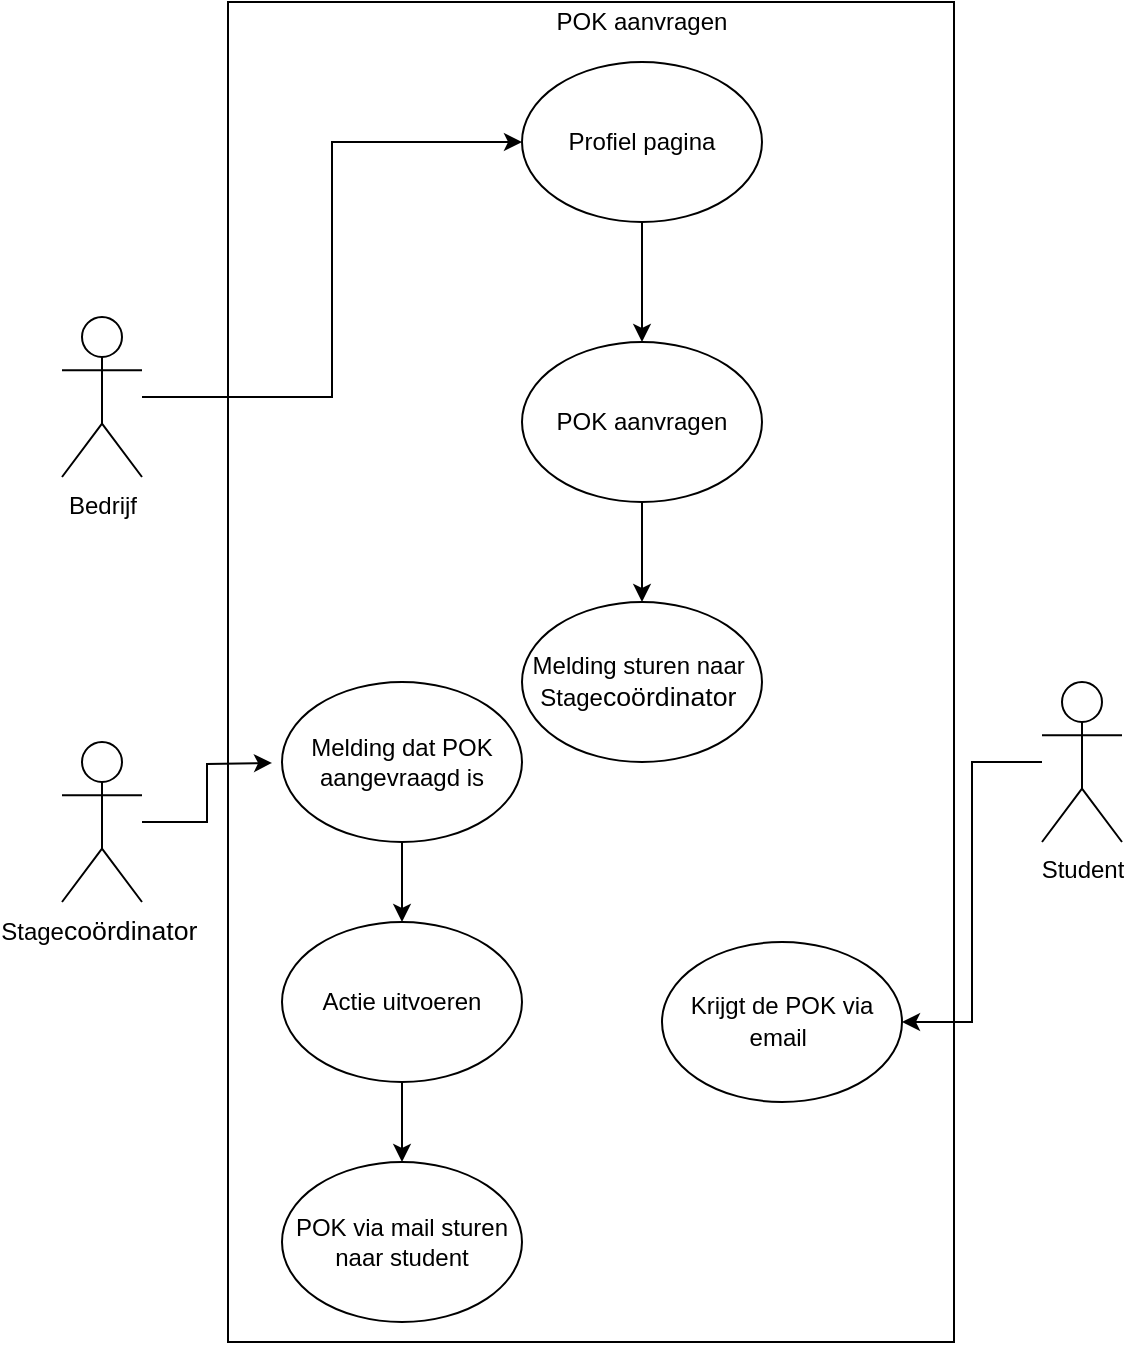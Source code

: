 <mxfile version="12.3.9" type="device" pages="1"><diagram id="--Lu-rXQQo3nkRfULHsA" name="Page-1"><mxGraphModel dx="1463" dy="739" grid="1" gridSize="10" guides="1" tooltips="1" connect="1" arrows="1" fold="1" page="1" pageScale="1" pageWidth="850" pageHeight="1100" math="0" shadow="0"><root><mxCell id="0"/><mxCell id="1" parent="0"/><mxCell id="eQcE40j2bmqDBv76wwJG-2" value="" style="rounded=0;whiteSpace=wrap;html=1;" vertex="1" parent="1"><mxGeometry x="243" y="70" width="363" height="670" as="geometry"/></mxCell><mxCell id="eQcE40j2bmqDBv76wwJG-3" value="POK aanvragen" style="text;html=1;strokeColor=none;fillColor=none;align=center;verticalAlign=middle;whiteSpace=wrap;rounded=0;" vertex="1" parent="1"><mxGeometry x="405" y="70" width="90" height="20" as="geometry"/></mxCell><mxCell id="eQcE40j2bmqDBv76wwJG-7" value="" style="edgeStyle=orthogonalEdgeStyle;rounded=0;orthogonalLoop=1;jettySize=auto;html=1;" edge="1" parent="1" source="eQcE40j2bmqDBv76wwJG-4" target="eQcE40j2bmqDBv76wwJG-6"><mxGeometry relative="1" as="geometry"/></mxCell><mxCell id="eQcE40j2bmqDBv76wwJG-4" value="Profiel pagina" style="ellipse;whiteSpace=wrap;html=1;" vertex="1" parent="1"><mxGeometry x="390" y="100" width="120" height="80" as="geometry"/></mxCell><mxCell id="eQcE40j2bmqDBv76wwJG-39" style="edgeStyle=orthogonalEdgeStyle;rounded=0;orthogonalLoop=1;jettySize=auto;html=1;entryX=0.5;entryY=0;entryDx=0;entryDy=0;" edge="1" parent="1" source="eQcE40j2bmqDBv76wwJG-6" target="eQcE40j2bmqDBv76wwJG-19"><mxGeometry relative="1" as="geometry"/></mxCell><mxCell id="eQcE40j2bmqDBv76wwJG-6" value="POK aanvragen" style="ellipse;whiteSpace=wrap;html=1;" vertex="1" parent="1"><mxGeometry x="390" y="240" width="120" height="80" as="geometry"/></mxCell><mxCell id="eQcE40j2bmqDBv76wwJG-55" style="edgeStyle=orthogonalEdgeStyle;rounded=0;orthogonalLoop=1;jettySize=auto;html=1;" edge="1" parent="1" source="eQcE40j2bmqDBv76wwJG-10" target="eQcE40j2bmqDBv76wwJG-40"><mxGeometry relative="1" as="geometry"/></mxCell><mxCell id="eQcE40j2bmqDBv76wwJG-10" value="Actie uitvoeren" style="ellipse;whiteSpace=wrap;html=1;" vertex="1" parent="1"><mxGeometry x="270" y="530" width="120" height="80" as="geometry"/></mxCell><mxCell id="eQcE40j2bmqDBv76wwJG-40" value="POK via mail sturen&lt;br&gt;naar student" style="ellipse;whiteSpace=wrap;html=1;" vertex="1" parent="1"><mxGeometry x="270" y="650" width="120" height="80" as="geometry"/></mxCell><mxCell id="eQcE40j2bmqDBv76wwJG-17" style="edgeStyle=orthogonalEdgeStyle;rounded=0;orthogonalLoop=1;jettySize=auto;html=1;entryX=0;entryY=0.5;entryDx=0;entryDy=0;" edge="1" parent="1" source="eQcE40j2bmqDBv76wwJG-5" target="eQcE40j2bmqDBv76wwJG-4"><mxGeometry relative="1" as="geometry"/></mxCell><mxCell id="eQcE40j2bmqDBv76wwJG-5" value="Bedrijf" style="shape=umlActor;verticalLabelPosition=bottom;labelBackgroundColor=#ffffff;verticalAlign=top;html=1;outlineConnect=0;" vertex="1" parent="1"><mxGeometry x="160" y="227.5" width="40" height="80" as="geometry"/></mxCell><mxCell id="eQcE40j2bmqDBv76wwJG-46" style="edgeStyle=orthogonalEdgeStyle;rounded=0;orthogonalLoop=1;jettySize=auto;html=1;" edge="1" parent="1" source="eQcE40j2bmqDBv76wwJG-12"><mxGeometry relative="1" as="geometry"><mxPoint x="265.004" y="450.471" as="targetPoint"/></mxGeometry></mxCell><mxCell id="eQcE40j2bmqDBv76wwJG-12" value="Stage&lt;span style=&quot;font-size: 10.0pt ; font-family: &amp;#34;arial&amp;#34; , sans-serif&quot;&gt;coördinator&amp;nbsp;&lt;/span&gt;" style="shape=umlActor;verticalLabelPosition=bottom;labelBackgroundColor=#ffffff;verticalAlign=top;html=1;outlineConnect=0;" vertex="1" parent="1"><mxGeometry x="160" y="440" width="40" height="80" as="geometry"/></mxCell><mxCell id="eQcE40j2bmqDBv76wwJG-61" style="edgeStyle=orthogonalEdgeStyle;rounded=0;orthogonalLoop=1;jettySize=auto;html=1;entryX=1;entryY=0.5;entryDx=0;entryDy=0;" edge="1" parent="1" source="eQcE40j2bmqDBv76wwJG-13" target="eQcE40j2bmqDBv76wwJG-60"><mxGeometry relative="1" as="geometry"/></mxCell><mxCell id="eQcE40j2bmqDBv76wwJG-13" value="Student" style="shape=umlActor;verticalLabelPosition=bottom;labelBackgroundColor=#ffffff;verticalAlign=top;html=1;outlineConnect=0;" vertex="1" parent="1"><mxGeometry x="650" y="410" width="40" height="80" as="geometry"/></mxCell><mxCell id="eQcE40j2bmqDBv76wwJG-19" value="Melding sturen naar&amp;nbsp;&lt;br&gt;&lt;span style=&quot;white-space: nowrap ; background-color: rgb(255 , 255 , 255)&quot;&gt;Stage&lt;/span&gt;&lt;span style=&quot;white-space: nowrap ; font-size: 10pt ; font-family: &amp;#34;arial&amp;#34; , sans-serif&quot;&gt;coördinator&amp;nbsp;&lt;/span&gt;" style="ellipse;whiteSpace=wrap;html=1;" vertex="1" parent="1"><mxGeometry x="390" y="370" width="120" height="80" as="geometry"/></mxCell><mxCell id="eQcE40j2bmqDBv76wwJG-58" style="edgeStyle=orthogonalEdgeStyle;rounded=0;orthogonalLoop=1;jettySize=auto;html=1;" edge="1" parent="1" source="eQcE40j2bmqDBv76wwJG-56" target="eQcE40j2bmqDBv76wwJG-10"><mxGeometry relative="1" as="geometry"/></mxCell><mxCell id="eQcE40j2bmqDBv76wwJG-56" value="Melding dat POK aangevraagd is" style="ellipse;whiteSpace=wrap;html=1;" vertex="1" parent="1"><mxGeometry x="270" y="410" width="120" height="80" as="geometry"/></mxCell><mxCell id="eQcE40j2bmqDBv76wwJG-60" value="Krijgt de POK via email&lt;span style=&quot;white-space: nowrap ; font-size: 10pt ; font-family: &amp;#34;arial&amp;#34; , sans-serif&quot;&gt;&amp;nbsp;&lt;/span&gt;" style="ellipse;whiteSpace=wrap;html=1;" vertex="1" parent="1"><mxGeometry x="460" y="540" width="120" height="80" as="geometry"/></mxCell></root></mxGraphModel></diagram></mxfile>